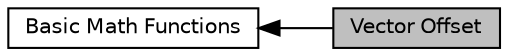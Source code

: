 digraph "Vector Offset"
{
  edge [fontname="Helvetica",fontsize="10",labelfontname="Helvetica",labelfontsize="10"];
  node [fontname="Helvetica",fontsize="10",shape=box];
  rankdir=LR;
  Node2 [label="Basic Math Functions",height=0.2,width=0.4,color="black", fillcolor="white", style="filled",URL="$group__group_math.html",tooltip=" "];
  Node1 [label="Vector Offset",height=0.2,width=0.4,color="black", fillcolor="grey75", style="filled", fontcolor="black",tooltip=" "];
  Node2->Node1 [shape=plaintext, dir="back", style="solid"];
}
